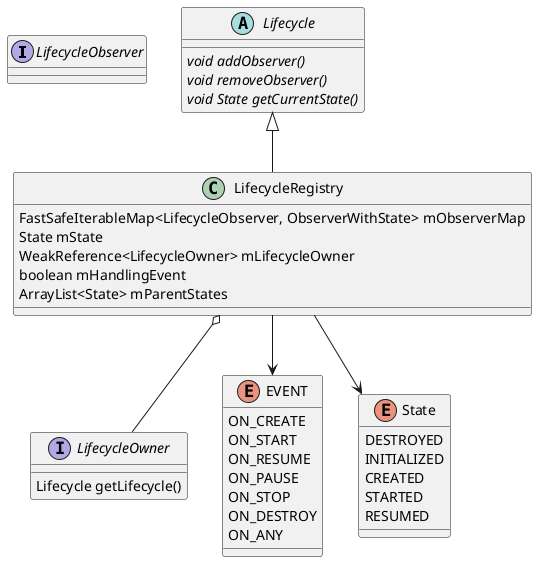 @startuml
interface LifecycleObserver
interface LifecycleOwner {
    Lifecycle getLifecycle()
}
enum EVENT {
    ON_CREATE
    ON_START
    ON_RESUME
    ON_PAUSE
    ON_STOP
    ON_DESTROY
    ON_ANY
}
enum State {
    DESTROYED
    INITIALIZED
    CREATED
    STARTED
    RESUMED
}
abstract class Lifecycle {
    {abstract} void addObserver()
    {abstract} void removeObserver()
    {abstract} void State getCurrentState()
}
class LifecycleRegistry {
    FastSafeIterableMap<LifecycleObserver, ObserverWithState> mObserverMap
    State mState
    WeakReference<LifecycleOwner> mLifecycleOwner
    boolean mHandlingEvent
    ArrayList<State> mParentStates
}

Lifecycle <|-- LifecycleRegistry
LifecycleRegistry o-- LifecycleOwner
LifecycleRegistry --> EVENT
LifecycleRegistry --> State

@enduml
